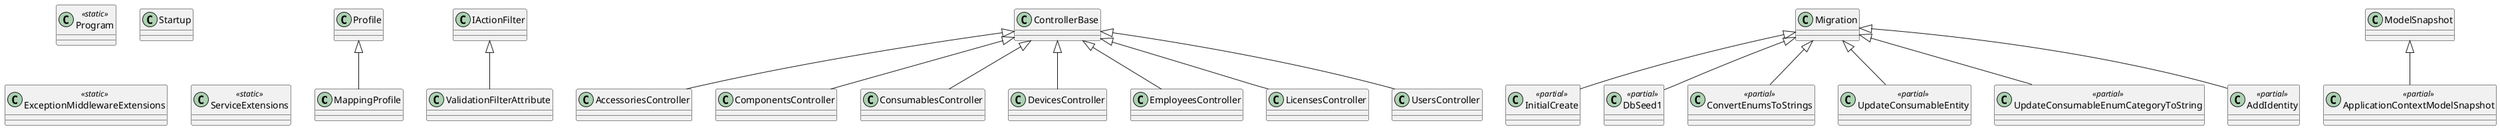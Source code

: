@startuml
class MappingProfile {
}
Profile <|-- MappingProfile
class Program <<static>> {
}
class Startup {
}
class ValidationFilterAttribute {
}
IActionFilter <|-- ValidationFilterAttribute
class AccessoriesController {
}
ControllerBase <|-- AccessoriesController
class ComponentsController {
}
ControllerBase <|-- ComponentsController
class ConsumablesController {
}
ControllerBase <|-- ConsumablesController
class DevicesController {
}
ControllerBase <|-- DevicesController
class EmployeesController {
}
ControllerBase <|-- EmployeesController
class LicensesController {
}
ControllerBase <|-- LicensesController
class UsersController {
}
ControllerBase <|-- UsersController
class ExceptionMiddlewareExtensions <<static>> {
}
class ServiceExtensions <<static>> {
}
class InitialCreate <<partial>> {
}
Migration <|-- InitialCreate
class InitialCreate <<partial>> {
}
class DbSeed1 <<partial>> {
}
Migration <|-- DbSeed1
class DbSeed1 <<partial>> {
}
class ConvertEnumsToStrings <<partial>> {
}
Migration <|-- ConvertEnumsToStrings
class ConvertEnumsToStrings <<partial>> {
}
class UpdateConsumableEntity <<partial>> {
}
Migration <|-- UpdateConsumableEntity
class UpdateConsumableEntity <<partial>> {
}
class UpdateConsumableEnumCategoryToString <<partial>> {
}
Migration <|-- UpdateConsumableEnumCategoryToString
class UpdateConsumableEnumCategoryToString <<partial>> {
}
class AddIdentity <<partial>> {
}
Migration <|-- AddIdentity
class AddIdentity <<partial>> {
}
class ApplicationContextModelSnapshot <<partial>> {
}
ModelSnapshot <|-- ApplicationContextModelSnapshot
@enduml
